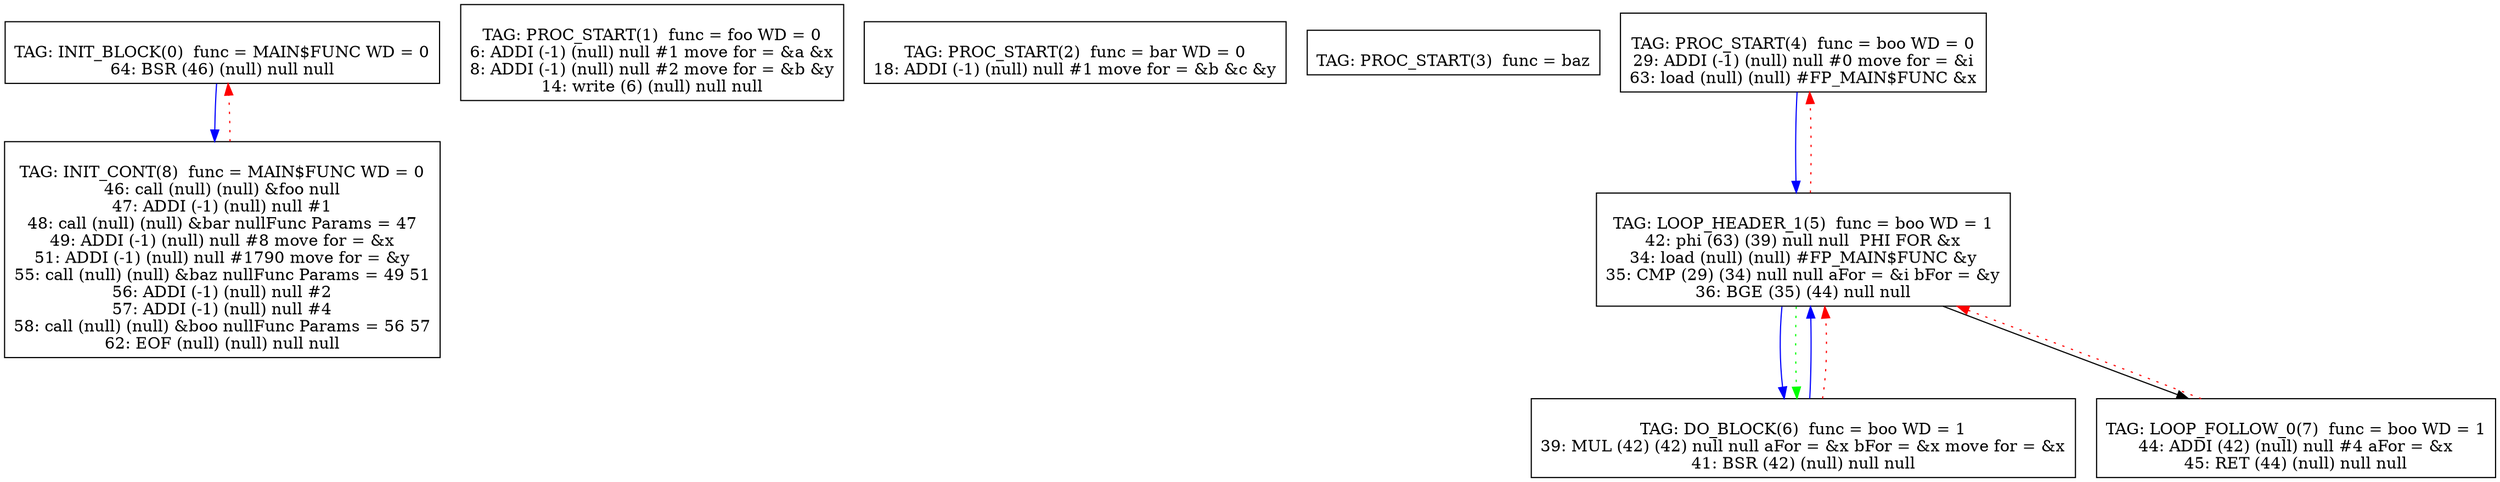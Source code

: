 digraph {
0[label="
TAG: INIT_BLOCK(0)  func = MAIN$FUNC WD = 0
64: BSR (46) (null) null null
"];
0[shape=box];
0 -> 8[color=blue]
1[label="
TAG: PROC_START(1)  func = foo WD = 0
6: ADDI (-1) (null) null #1 move for = &a &x
8: ADDI (-1) (null) null #2 move for = &b &y
14: write (6) (null) null null
"];
1[shape=box];
2[label="
TAG: PROC_START(2)  func = bar WD = 0
18: ADDI (-1) (null) null #1 move for = &b &c &y
"];
2[shape=box];
3[label="
TAG: PROC_START(3)  func = baz
"];
3[shape=box];
4[label="
TAG: PROC_START(4)  func = boo WD = 0
29: ADDI (-1) (null) null #0 move for = &i
63: load (null) (null) #FP_MAIN$FUNC &x
"];
4[shape=box];
4 -> 5[color=blue]
5[label="
TAG: LOOP_HEADER_1(5)  func = boo WD = 1
42: phi (63) (39) null null  PHI FOR &x
34: load (null) (null) #FP_MAIN$FUNC &y
35: CMP (29) (34) null null aFor = &i bFor = &y
36: BGE (35) (44) null null
"];
5[shape=box];
5 -> 6[color=blue]
5 -> 7[color=black]
5 -> 4[color=red][style=dotted]
5 -> 6[color=green][style=dotted]
6[label="
TAG: DO_BLOCK(6)  func = boo WD = 1
39: MUL (42) (42) null null aFor = &x bFor = &x move for = &x
41: BSR (42) (null) null null
"];
6[shape=box];
6 -> 5[color=blue]
6 -> 5[color=red][style=dotted]
7[label="
TAG: LOOP_FOLLOW_0(7)  func = boo WD = 1
44: ADDI (42) (null) null #4 aFor = &x
45: RET (44) (null) null null
"];
7[shape=box];
7 -> 5[color=red][style=dotted]
8[label="
TAG: INIT_CONT(8)  func = MAIN$FUNC WD = 0
46: call (null) (null) &foo null
47: ADDI (-1) (null) null #1
48: call (null) (null) &bar nullFunc Params = 47
49: ADDI (-1) (null) null #8 move for = &x
51: ADDI (-1) (null) null #1790 move for = &y
55: call (null) (null) &baz nullFunc Params = 49 51
56: ADDI (-1) (null) null #2
57: ADDI (-1) (null) null #4
58: call (null) (null) &boo nullFunc Params = 56 57
62: EOF (null) (null) null null
"];
8[shape=box];
8 -> 0[color=red][style=dotted]
}